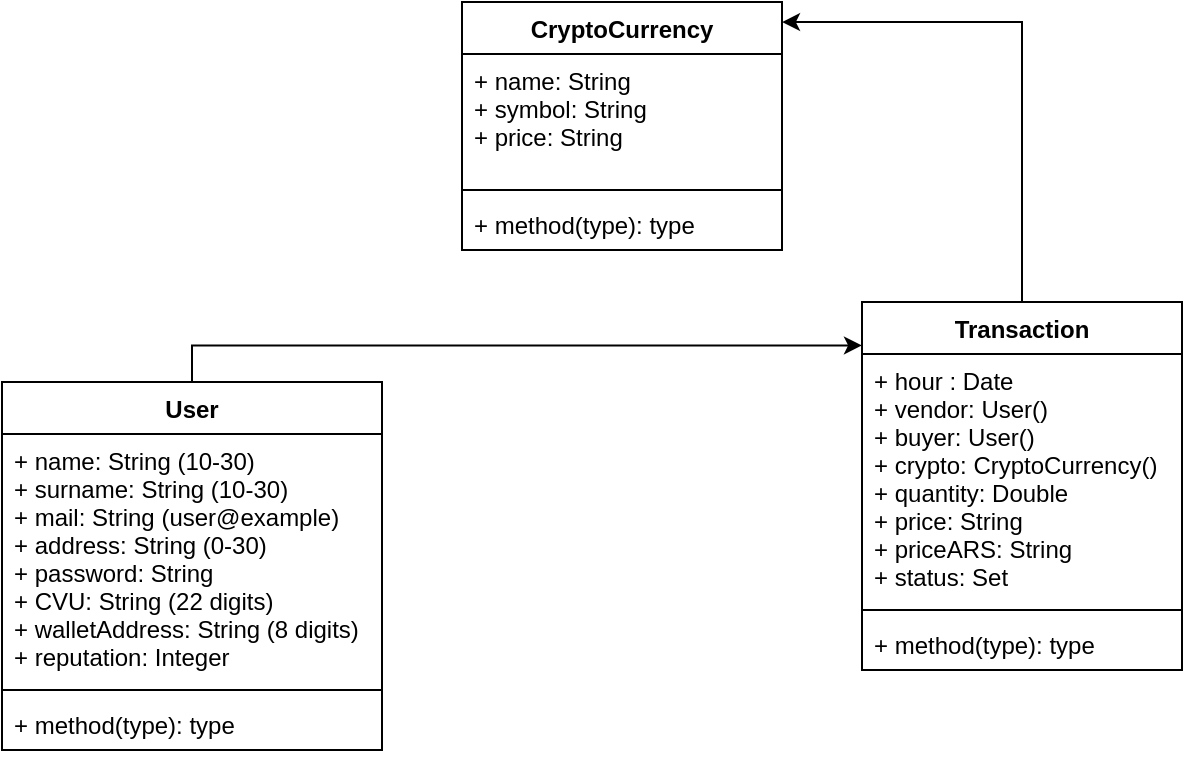 <mxfile version="15.2.9" type="github"><diagram id="Piv3Wd7E3y_d85-g9XU0" name="Page-1"><mxGraphModel dx="946" dy="534" grid="1" gridSize="10" guides="1" tooltips="1" connect="1" arrows="1" fold="1" page="1" pageScale="1" pageWidth="827" pageHeight="1169" math="0" shadow="0"><root><mxCell id="0"/><mxCell id="1" parent="0"/><mxCell id="PFRzyzW4EDnSKdjMUi4w-19" style="edgeStyle=orthogonalEdgeStyle;rounded=0;orthogonalLoop=1;jettySize=auto;html=1;exitX=0.5;exitY=0;exitDx=0;exitDy=0;entryX=0;entryY=0.118;entryDx=0;entryDy=0;entryPerimeter=0;" edge="1" parent="1" source="PFRzyzW4EDnSKdjMUi4w-1" target="PFRzyzW4EDnSKdjMUi4w-13"><mxGeometry relative="1" as="geometry"><Array as="points"><mxPoint x="145" y="212"/></Array></mxGeometry></mxCell><mxCell id="PFRzyzW4EDnSKdjMUi4w-1" value="User" style="swimlane;fontStyle=1;align=center;verticalAlign=top;childLayout=stackLayout;horizontal=1;startSize=26;horizontalStack=0;resizeParent=1;resizeParentMax=0;resizeLast=0;collapsible=1;marginBottom=0;" vertex="1" parent="1"><mxGeometry x="50" y="230" width="190" height="184" as="geometry"/></mxCell><mxCell id="PFRzyzW4EDnSKdjMUi4w-2" value="+ name: String (10-30)&#10;+ surname: String (10-30)&#10;+ mail: String (user@example)&#10;+ address: String (0-30)&#10;+ password: String &#10;+ CVU: String (22 digits)&#10;+ walletAddress: String (8 digits)&#10;+ reputation: Integer&#10;&#10;" style="text;strokeColor=none;fillColor=none;align=left;verticalAlign=top;spacingLeft=4;spacingRight=4;overflow=hidden;rotatable=0;points=[[0,0.5],[1,0.5]];portConstraint=eastwest;" vertex="1" parent="PFRzyzW4EDnSKdjMUi4w-1"><mxGeometry y="26" width="190" height="124" as="geometry"/></mxCell><mxCell id="PFRzyzW4EDnSKdjMUi4w-3" value="" style="line;strokeWidth=1;fillColor=none;align=left;verticalAlign=middle;spacingTop=-1;spacingLeft=3;spacingRight=3;rotatable=0;labelPosition=right;points=[];portConstraint=eastwest;" vertex="1" parent="PFRzyzW4EDnSKdjMUi4w-1"><mxGeometry y="150" width="190" height="8" as="geometry"/></mxCell><mxCell id="PFRzyzW4EDnSKdjMUi4w-4" value="+ method(type): type" style="text;strokeColor=none;fillColor=none;align=left;verticalAlign=top;spacingLeft=4;spacingRight=4;overflow=hidden;rotatable=0;points=[[0,0.5],[1,0.5]];portConstraint=eastwest;" vertex="1" parent="PFRzyzW4EDnSKdjMUi4w-1"><mxGeometry y="158" width="190" height="26" as="geometry"/></mxCell><mxCell id="PFRzyzW4EDnSKdjMUi4w-9" value="CryptoCurrency" style="swimlane;fontStyle=1;align=center;verticalAlign=top;childLayout=stackLayout;horizontal=1;startSize=26;horizontalStack=0;resizeParent=1;resizeParentMax=0;resizeLast=0;collapsible=1;marginBottom=0;" vertex="1" parent="1"><mxGeometry x="280" y="40" width="160" height="124" as="geometry"/></mxCell><mxCell id="PFRzyzW4EDnSKdjMUi4w-10" value="+ name: String&#10;+ symbol: String &#10;+ price: String&#10;" style="text;strokeColor=none;fillColor=none;align=left;verticalAlign=top;spacingLeft=4;spacingRight=4;overflow=hidden;rotatable=0;points=[[0,0.5],[1,0.5]];portConstraint=eastwest;" vertex="1" parent="PFRzyzW4EDnSKdjMUi4w-9"><mxGeometry y="26" width="160" height="64" as="geometry"/></mxCell><mxCell id="PFRzyzW4EDnSKdjMUi4w-11" value="" style="line;strokeWidth=1;fillColor=none;align=left;verticalAlign=middle;spacingTop=-1;spacingLeft=3;spacingRight=3;rotatable=0;labelPosition=right;points=[];portConstraint=eastwest;" vertex="1" parent="PFRzyzW4EDnSKdjMUi4w-9"><mxGeometry y="90" width="160" height="8" as="geometry"/></mxCell><mxCell id="PFRzyzW4EDnSKdjMUi4w-12" value="+ method(type): type" style="text;strokeColor=none;fillColor=none;align=left;verticalAlign=top;spacingLeft=4;spacingRight=4;overflow=hidden;rotatable=0;points=[[0,0.5],[1,0.5]];portConstraint=eastwest;" vertex="1" parent="PFRzyzW4EDnSKdjMUi4w-9"><mxGeometry y="98" width="160" height="26" as="geometry"/></mxCell><mxCell id="PFRzyzW4EDnSKdjMUi4w-18" style="edgeStyle=orthogonalEdgeStyle;rounded=0;orthogonalLoop=1;jettySize=auto;html=1;exitX=0.5;exitY=0;exitDx=0;exitDy=0;entryX=1;entryY=0.081;entryDx=0;entryDy=0;entryPerimeter=0;" edge="1" parent="1" source="PFRzyzW4EDnSKdjMUi4w-13" target="PFRzyzW4EDnSKdjMUi4w-9"><mxGeometry relative="1" as="geometry"/></mxCell><mxCell id="PFRzyzW4EDnSKdjMUi4w-13" value="Transaction" style="swimlane;fontStyle=1;align=center;verticalAlign=top;childLayout=stackLayout;horizontal=1;startSize=26;horizontalStack=0;resizeParent=1;resizeParentMax=0;resizeLast=0;collapsible=1;marginBottom=0;" vertex="1" parent="1"><mxGeometry x="480" y="190" width="160" height="184" as="geometry"/></mxCell><mxCell id="PFRzyzW4EDnSKdjMUi4w-14" value="+ hour : Date&#10;+ vendor: User()&#10;+ buyer: User()&#10;+ crypto: CryptoCurrency()&#10;+ quantity: Double&#10;+ price: String&#10;+ priceARS: String&#10;+ status: Set" style="text;strokeColor=none;fillColor=none;align=left;verticalAlign=top;spacingLeft=4;spacingRight=4;overflow=hidden;rotatable=0;points=[[0,0.5],[1,0.5]];portConstraint=eastwest;" vertex="1" parent="PFRzyzW4EDnSKdjMUi4w-13"><mxGeometry y="26" width="160" height="124" as="geometry"/></mxCell><mxCell id="PFRzyzW4EDnSKdjMUi4w-15" value="" style="line;strokeWidth=1;fillColor=none;align=left;verticalAlign=middle;spacingTop=-1;spacingLeft=3;spacingRight=3;rotatable=0;labelPosition=right;points=[];portConstraint=eastwest;" vertex="1" parent="PFRzyzW4EDnSKdjMUi4w-13"><mxGeometry y="150" width="160" height="8" as="geometry"/></mxCell><mxCell id="PFRzyzW4EDnSKdjMUi4w-16" value="+ method(type): type" style="text;strokeColor=none;fillColor=none;align=left;verticalAlign=top;spacingLeft=4;spacingRight=4;overflow=hidden;rotatable=0;points=[[0,0.5],[1,0.5]];portConstraint=eastwest;" vertex="1" parent="PFRzyzW4EDnSKdjMUi4w-13"><mxGeometry y="158" width="160" height="26" as="geometry"/></mxCell></root></mxGraphModel></diagram></mxfile>